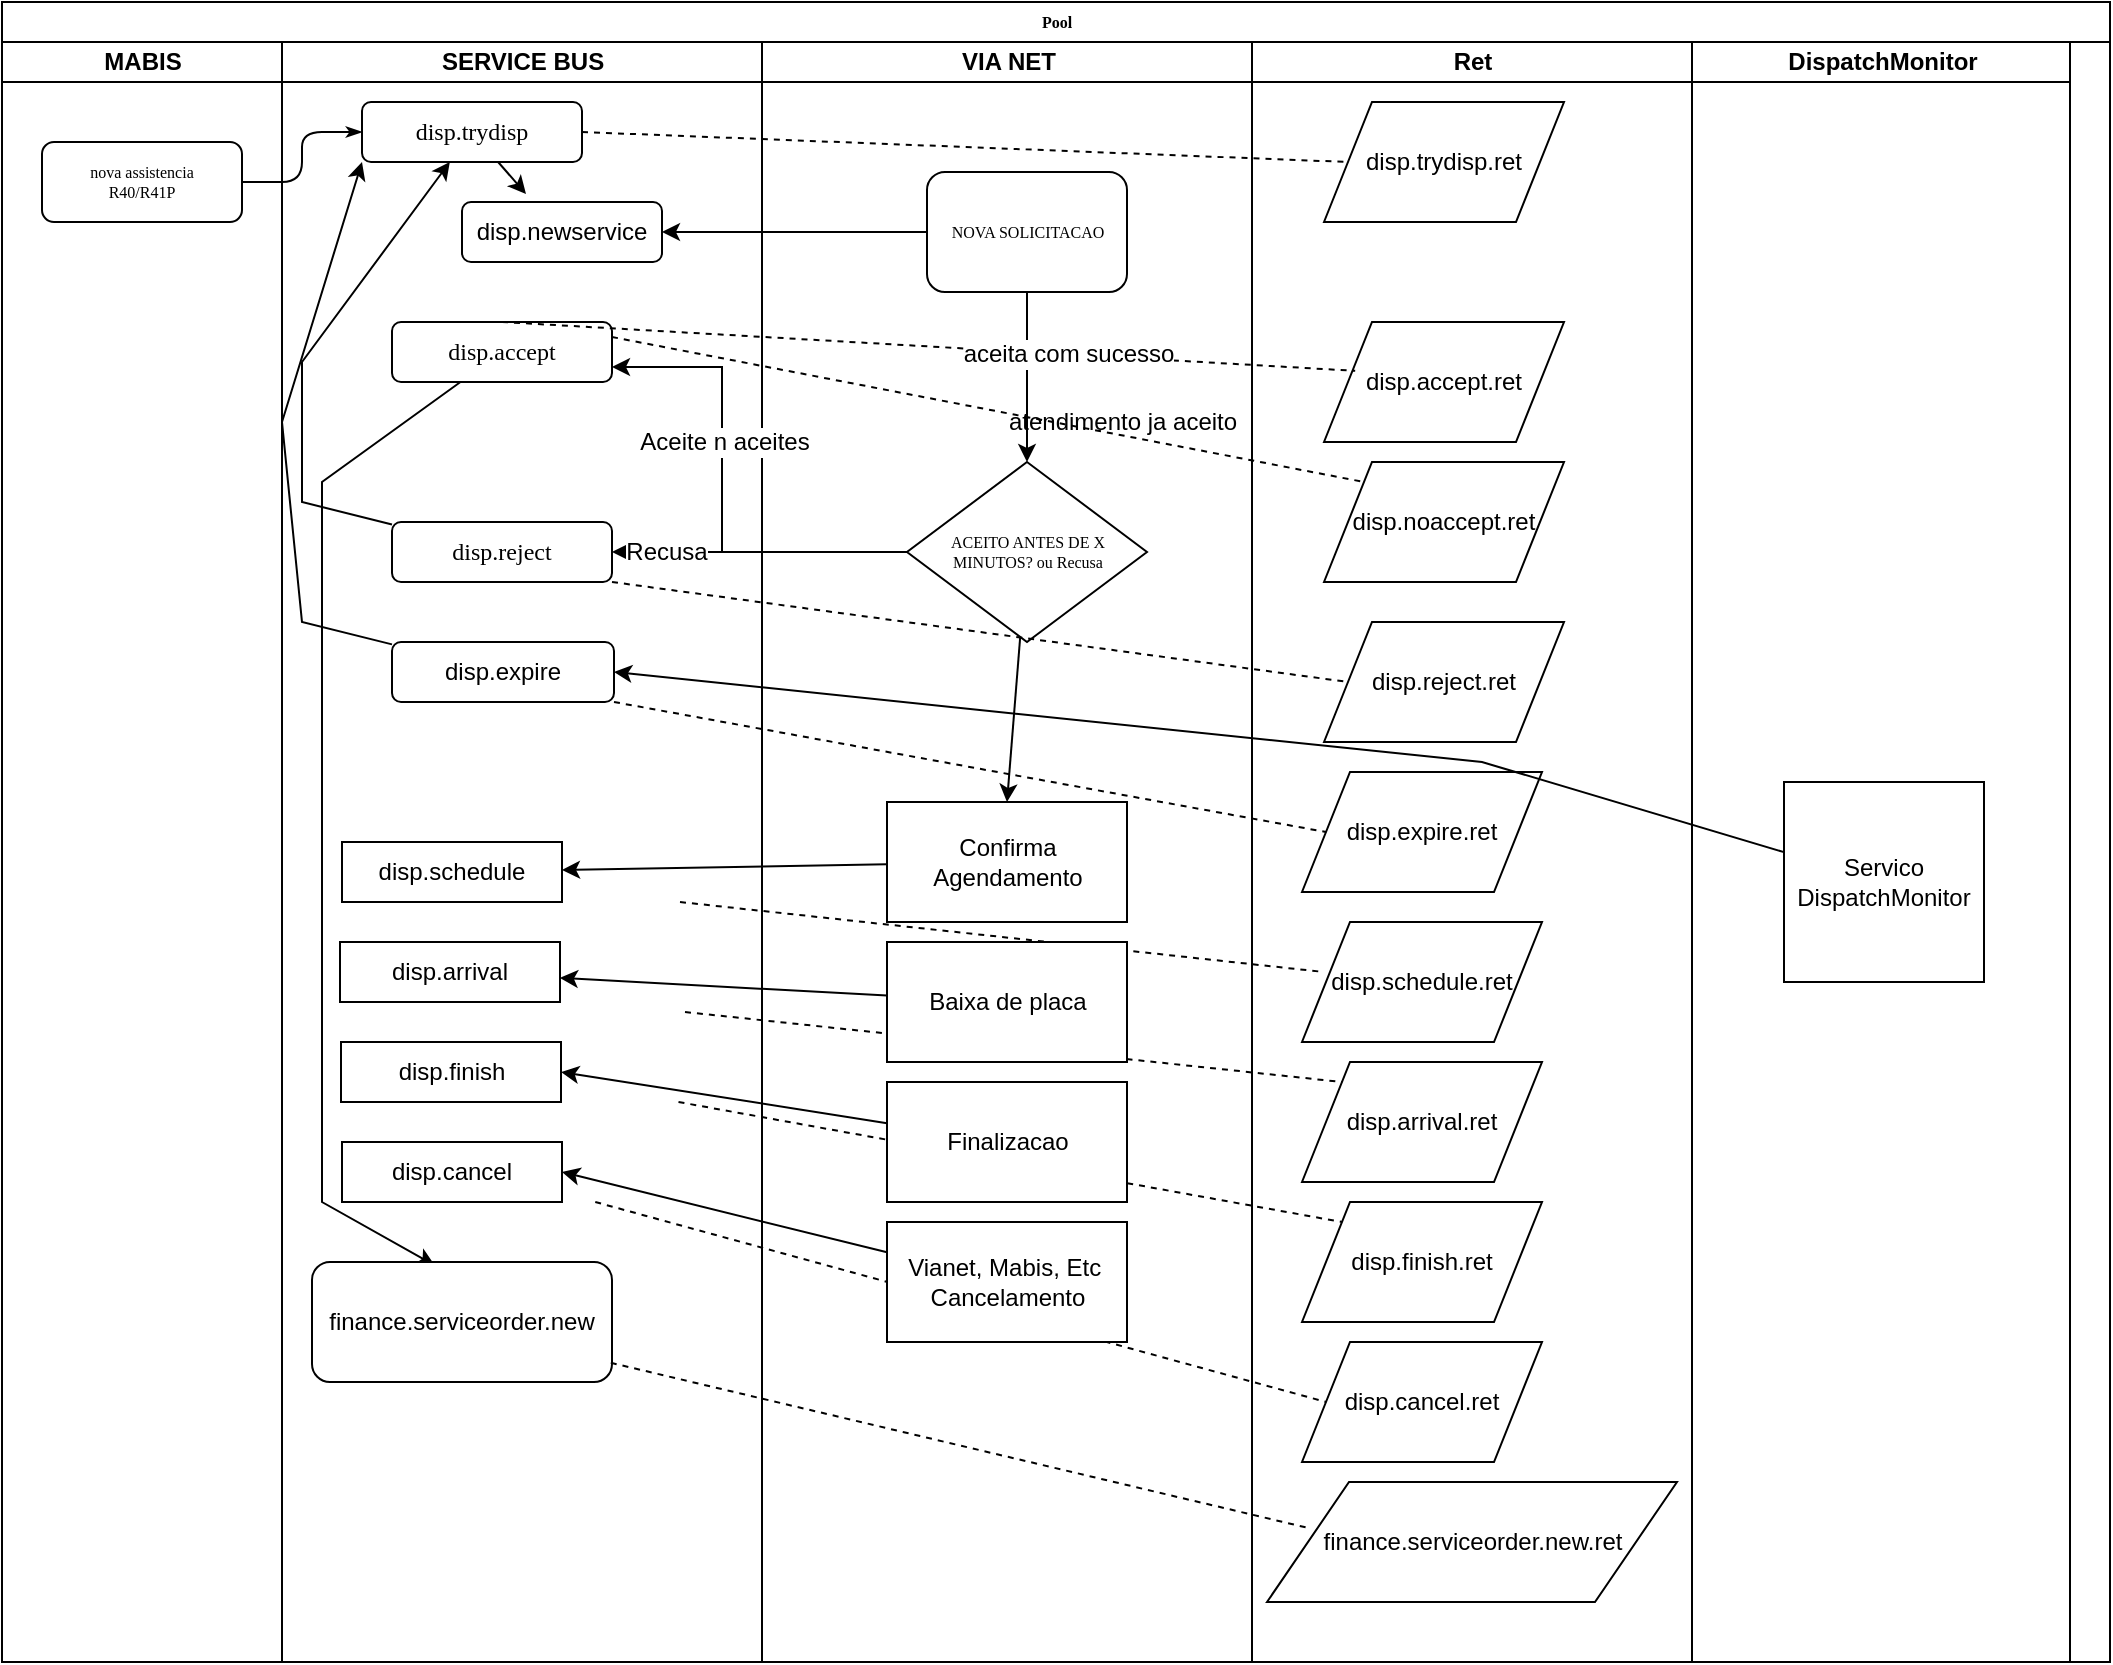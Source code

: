 <mxfile version="12.5.6" type="github" pages="2">
  <diagram name="Fluxo Dispatch" id="74e2e168-ea6b-b213-b513-2b3c1d86103e">
    <mxGraphModel dx="1108" dy="450" grid="1" gridSize="10" guides="1" tooltips="1" connect="1" arrows="1" fold="1" page="1" pageScale="1" pageWidth="1100" pageHeight="850" background="#ffffff" math="0" shadow="0">
      <root>
        <mxCell id="0"/>
        <mxCell id="1" parent="0"/>
        <mxCell id="i73kVnWp1QOreGrYNFan-1" value="Pool" style="swimlane;html=1;childLayout=stackLayout;startSize=20;rounded=0;shadow=0;labelBackgroundColor=none;strokeWidth=1;fontFamily=Verdana;fontSize=8;align=center;" vertex="1" parent="1">
          <mxGeometry x="20" y="10" width="1054" height="830" as="geometry"/>
        </mxCell>
        <mxCell id="i73kVnWp1QOreGrYNFan-2" value="MABIS" style="swimlane;html=1;startSize=20;" vertex="1" parent="i73kVnWp1QOreGrYNFan-1">
          <mxGeometry y="20" width="140" height="810" as="geometry"/>
        </mxCell>
        <mxCell id="i73kVnWp1QOreGrYNFan-3" value="nova assistencia&lt;br&gt;R40/R41P" style="rounded=1;whiteSpace=wrap;html=1;shadow=0;labelBackgroundColor=none;strokeWidth=1;fontFamily=Verdana;fontSize=8;align=center;" vertex="1" parent="i73kVnWp1QOreGrYNFan-2">
          <mxGeometry x="20" y="50" width="100" height="40" as="geometry"/>
        </mxCell>
        <mxCell id="i73kVnWp1QOreGrYNFan-4" style="edgeStyle=orthogonalEdgeStyle;rounded=1;html=1;labelBackgroundColor=none;startArrow=none;startFill=0;startSize=5;endArrow=classicThin;endFill=1;endSize=5;jettySize=auto;orthogonalLoop=1;strokeWidth=1;fontFamily=Verdana;fontSize=8" edge="1" parent="i73kVnWp1QOreGrYNFan-1" source="i73kVnWp1QOreGrYNFan-3" target="i73kVnWp1QOreGrYNFan-7">
          <mxGeometry relative="1" as="geometry"/>
        </mxCell>
        <mxCell id="i73kVnWp1QOreGrYNFan-5" value="SERVICE BUS" style="swimlane;html=1;startSize=20;" vertex="1" parent="i73kVnWp1QOreGrYNFan-1">
          <mxGeometry x="140" y="20" width="240" height="810" as="geometry"/>
        </mxCell>
        <mxCell id="i73kVnWp1QOreGrYNFan-6" value="" style="edgeStyle=none;rounded=0;orthogonalLoop=1;jettySize=auto;html=1;entryX=0.32;entryY=-0.133;entryDx=0;entryDy=0;entryPerimeter=0;" edge="1" parent="i73kVnWp1QOreGrYNFan-5" source="i73kVnWp1QOreGrYNFan-7" target="i73kVnWp1QOreGrYNFan-14">
          <mxGeometry relative="1" as="geometry"/>
        </mxCell>
        <mxCell id="i73kVnWp1QOreGrYNFan-7" value="&lt;font style=&quot;font-size: 12px&quot;&gt;disp.trydisp&lt;/font&gt;" style="rounded=1;whiteSpace=wrap;html=1;shadow=0;labelBackgroundColor=none;strokeWidth=1;fontFamily=Verdana;fontSize=8;align=center;" vertex="1" parent="i73kVnWp1QOreGrYNFan-5">
          <mxGeometry x="40" y="30" width="110" height="30" as="geometry"/>
        </mxCell>
        <mxCell id="i73kVnWp1QOreGrYNFan-8" style="edgeStyle=none;rounded=0;orthogonalLoop=1;jettySize=auto;html=1;" edge="1" parent="i73kVnWp1QOreGrYNFan-5" source="i73kVnWp1QOreGrYNFan-9" target="i73kVnWp1QOreGrYNFan-7">
          <mxGeometry relative="1" as="geometry">
            <Array as="points">
              <mxPoint x="10" y="230"/>
              <mxPoint x="10" y="160"/>
            </Array>
          </mxGeometry>
        </mxCell>
        <mxCell id="i73kVnWp1QOreGrYNFan-9" value="&lt;font style=&quot;font-size: 12px&quot;&gt;disp.reject&lt;br&gt;&lt;/font&gt;" style="rounded=1;whiteSpace=wrap;html=1;shadow=0;labelBackgroundColor=none;strokeWidth=1;fontFamily=Verdana;fontSize=8;align=center;" vertex="1" parent="i73kVnWp1QOreGrYNFan-5">
          <mxGeometry x="55" y="240" width="110" height="30" as="geometry"/>
        </mxCell>
        <mxCell id="i73kVnWp1QOreGrYNFan-10" style="edgeStyle=none;rounded=0;orthogonalLoop=1;jettySize=auto;html=1;entryX=0;entryY=1;entryDx=0;entryDy=0;" edge="1" parent="i73kVnWp1QOreGrYNFan-5" source="i73kVnWp1QOreGrYNFan-11" target="i73kVnWp1QOreGrYNFan-7">
          <mxGeometry relative="1" as="geometry">
            <Array as="points">
              <mxPoint x="10" y="290"/>
              <mxPoint y="190"/>
            </Array>
          </mxGeometry>
        </mxCell>
        <mxCell id="i73kVnWp1QOreGrYNFan-11" value="disp.expire" style="rounded=1;whiteSpace=wrap;html=1;" vertex="1" parent="i73kVnWp1QOreGrYNFan-5">
          <mxGeometry x="55" y="300" width="111" height="30" as="geometry"/>
        </mxCell>
        <mxCell id="i73kVnWp1QOreGrYNFan-12" style="edgeStyle=none;rounded=0;orthogonalLoop=1;jettySize=auto;html=1;entryX=0.409;entryY=0.027;entryDx=0;entryDy=0;entryPerimeter=0;" edge="1" parent="i73kVnWp1QOreGrYNFan-5" source="i73kVnWp1QOreGrYNFan-13" target="i73kVnWp1QOreGrYNFan-19">
          <mxGeometry relative="1" as="geometry">
            <Array as="points">
              <mxPoint x="20" y="220"/>
              <mxPoint x="20" y="580"/>
            </Array>
          </mxGeometry>
        </mxCell>
        <mxCell id="i73kVnWp1QOreGrYNFan-13" value="&lt;font style=&quot;font-size: 12px&quot;&gt;disp.accept&lt;/font&gt;" style="rounded=1;whiteSpace=wrap;html=1;shadow=0;labelBackgroundColor=none;strokeWidth=1;fontFamily=Verdana;fontSize=8;align=center;" vertex="1" parent="i73kVnWp1QOreGrYNFan-5">
          <mxGeometry x="55" y="140" width="110" height="30" as="geometry"/>
        </mxCell>
        <mxCell id="i73kVnWp1QOreGrYNFan-14" value="disp.newservice" style="rounded=1;whiteSpace=wrap;html=1;" vertex="1" parent="i73kVnWp1QOreGrYNFan-5">
          <mxGeometry x="90" y="80" width="100" height="30" as="geometry"/>
        </mxCell>
        <mxCell id="i73kVnWp1QOreGrYNFan-15" value="disp.schedule" style="rounded=0;whiteSpace=wrap;html=1;" vertex="1" parent="i73kVnWp1QOreGrYNFan-5">
          <mxGeometry x="30" y="400" width="110" height="30" as="geometry"/>
        </mxCell>
        <mxCell id="i73kVnWp1QOreGrYNFan-16" value="disp.arrival" style="rounded=0;whiteSpace=wrap;html=1;" vertex="1" parent="i73kVnWp1QOreGrYNFan-5">
          <mxGeometry x="29" y="450" width="110" height="30" as="geometry"/>
        </mxCell>
        <mxCell id="i73kVnWp1QOreGrYNFan-17" value="disp.finish" style="rounded=0;whiteSpace=wrap;html=1;" vertex="1" parent="i73kVnWp1QOreGrYNFan-5">
          <mxGeometry x="29.5" y="500" width="110" height="30" as="geometry"/>
        </mxCell>
        <mxCell id="i73kVnWp1QOreGrYNFan-18" value="disp.cancel" style="rounded=0;whiteSpace=wrap;html=1;" vertex="1" parent="i73kVnWp1QOreGrYNFan-5">
          <mxGeometry x="30" y="550" width="110" height="30" as="geometry"/>
        </mxCell>
        <mxCell id="i73kVnWp1QOreGrYNFan-19" value="finance.serviceorder.new" style="rounded=1;whiteSpace=wrap;html=1;" vertex="1" parent="i73kVnWp1QOreGrYNFan-5">
          <mxGeometry x="15" y="610" width="150" height="60" as="geometry"/>
        </mxCell>
        <mxCell id="i73kVnWp1QOreGrYNFan-20" value="" style="endArrow=none;dashed=1;html=1;exitX=1;exitY=1;exitDx=0;exitDy=0;entryX=0;entryY=0.5;entryDx=0;entryDy=0;" edge="1" parent="i73kVnWp1QOreGrYNFan-1" target="i73kVnWp1QOreGrYNFan-48">
          <mxGeometry width="50" height="50" relative="1" as="geometry">
            <mxPoint x="296.63" y="600" as="sourcePoint"/>
            <mxPoint x="628.38" y="660" as="targetPoint"/>
          </mxGeometry>
        </mxCell>
        <mxCell id="i73kVnWp1QOreGrYNFan-21" value="VIA NET" style="swimlane;html=1;startSize=20;" vertex="1" parent="i73kVnWp1QOreGrYNFan-1">
          <mxGeometry x="380" y="20" width="245" height="810" as="geometry"/>
        </mxCell>
        <mxCell id="i73kVnWp1QOreGrYNFan-22" value="" style="edgeStyle=orthogonalEdgeStyle;rounded=0;orthogonalLoop=1;jettySize=auto;html=1;" edge="1" parent="i73kVnWp1QOreGrYNFan-21" source="i73kVnWp1QOreGrYNFan-23" target="i73kVnWp1QOreGrYNFan-25">
          <mxGeometry relative="1" as="geometry"/>
        </mxCell>
        <mxCell id="i73kVnWp1QOreGrYNFan-23" value="NOVA SOLICITACAO" style="rounded=1;whiteSpace=wrap;html=1;shadow=0;labelBackgroundColor=none;strokeWidth=1;fontFamily=Verdana;fontSize=8;align=center;" vertex="1" parent="i73kVnWp1QOreGrYNFan-21">
          <mxGeometry x="82.5" y="65" width="100" height="60" as="geometry"/>
        </mxCell>
        <mxCell id="i73kVnWp1QOreGrYNFan-24" style="edgeStyle=none;rounded=0;orthogonalLoop=1;jettySize=auto;html=1;entryX=0.5;entryY=0;entryDx=0;entryDy=0;" edge="1" parent="i73kVnWp1QOreGrYNFan-21" source="i73kVnWp1QOreGrYNFan-25" target="i73kVnWp1QOreGrYNFan-33">
          <mxGeometry relative="1" as="geometry"/>
        </mxCell>
        <mxCell id="i73kVnWp1QOreGrYNFan-25" value="ACEITO ANTES DE X MINUTOS? ou Recusa" style="rhombus;whiteSpace=wrap;html=1;rounded=0;shadow=0;labelBackgroundColor=none;strokeWidth=1;fontFamily=Verdana;fontSize=8;align=center;" vertex="1" parent="i73kVnWp1QOreGrYNFan-21">
          <mxGeometry x="72.5" y="210" width="120" height="90" as="geometry"/>
        </mxCell>
        <mxCell id="i73kVnWp1QOreGrYNFan-26" value="atendimento ja aceito" style="text;html=1;align=center;verticalAlign=middle;resizable=0;points=[];autosize=1;" vertex="1" parent="i73kVnWp1QOreGrYNFan-21">
          <mxGeometry x="115" y="180" width="130" height="20" as="geometry"/>
        </mxCell>
        <mxCell id="i73kVnWp1QOreGrYNFan-27" value="Vianet, Mabis, Etc&amp;nbsp;&lt;br&gt;Cancelamento" style="rounded=0;whiteSpace=wrap;html=1;" vertex="1" parent="i73kVnWp1QOreGrYNFan-21">
          <mxGeometry x="62.5" y="590" width="120" height="60" as="geometry"/>
        </mxCell>
        <mxCell id="i73kVnWp1QOreGrYNFan-28" value="" style="endArrow=none;dashed=1;html=1;exitX=1;exitY=1;exitDx=0;exitDy=0;entryX=0;entryY=0.5;entryDx=0;entryDy=0;" edge="1" parent="i73kVnWp1QOreGrYNFan-21">
          <mxGeometry width="50" height="50" relative="1" as="geometry">
            <mxPoint x="-41" y="430" as="sourcePoint"/>
            <mxPoint x="281" y="465" as="targetPoint"/>
          </mxGeometry>
        </mxCell>
        <mxCell id="i73kVnWp1QOreGrYNFan-29" value="" style="endArrow=none;dashed=1;html=1;exitX=1;exitY=1;exitDx=0;exitDy=0;entryX=0;entryY=0;entryDx=0;entryDy=0;" edge="1" parent="i73kVnWp1QOreGrYNFan-21" target="i73kVnWp1QOreGrYNFan-46">
          <mxGeometry width="50" height="50" relative="1" as="geometry">
            <mxPoint x="-38.5" y="485" as="sourcePoint"/>
            <mxPoint x="283.5" y="520" as="targetPoint"/>
          </mxGeometry>
        </mxCell>
        <mxCell id="i73kVnWp1QOreGrYNFan-30" value="" style="endArrow=none;dashed=1;html=1;exitX=1;exitY=1;exitDx=0;exitDy=0;entryX=0;entryY=0;entryDx=0;entryDy=0;" edge="1" parent="i73kVnWp1QOreGrYNFan-21" target="i73kVnWp1QOreGrYNFan-47">
          <mxGeometry width="50" height="50" relative="1" as="geometry">
            <mxPoint x="-41.75" y="530" as="sourcePoint"/>
            <mxPoint x="286.75" y="565" as="targetPoint"/>
          </mxGeometry>
        </mxCell>
        <mxCell id="i73kVnWp1QOreGrYNFan-31" value="Finalizacao" style="rounded=0;whiteSpace=wrap;html=1;" vertex="1" parent="i73kVnWp1QOreGrYNFan-21">
          <mxGeometry x="62.5" y="520" width="120" height="60" as="geometry"/>
        </mxCell>
        <mxCell id="i73kVnWp1QOreGrYNFan-32" value="Baixa de placa" style="rounded=0;whiteSpace=wrap;html=1;" vertex="1" parent="i73kVnWp1QOreGrYNFan-21">
          <mxGeometry x="62.5" y="450" width="120" height="60" as="geometry"/>
        </mxCell>
        <mxCell id="i73kVnWp1QOreGrYNFan-33" value="Confirma Agendamento" style="rounded=0;whiteSpace=wrap;html=1;" vertex="1" parent="i73kVnWp1QOreGrYNFan-21">
          <mxGeometry x="62.5" y="380" width="120" height="60" as="geometry"/>
        </mxCell>
        <mxCell id="i73kVnWp1QOreGrYNFan-34" value="" style="endArrow=none;dashed=1;html=1;entryX=0;entryY=0.5;entryDx=0;entryDy=0;exitX=1;exitY=0.5;exitDx=0;exitDy=0;" edge="1" parent="i73kVnWp1QOreGrYNFan-1" source="i73kVnWp1QOreGrYNFan-7" target="i73kVnWp1QOreGrYNFan-40">
          <mxGeometry width="50" height="50" relative="1" as="geometry">
            <mxPoint x="400" y="110" as="sourcePoint"/>
            <mxPoint x="450" y="60" as="targetPoint"/>
          </mxGeometry>
        </mxCell>
        <mxCell id="i73kVnWp1QOreGrYNFan-35" style="edgeStyle=orthogonalEdgeStyle;rounded=0;orthogonalLoop=1;jettySize=auto;html=1;entryX=1;entryY=0.75;entryDx=0;entryDy=0;" edge="1" parent="i73kVnWp1QOreGrYNFan-1" source="i73kVnWp1QOreGrYNFan-25" target="i73kVnWp1QOreGrYNFan-13">
          <mxGeometry relative="1" as="geometry">
            <Array as="points">
              <mxPoint x="360" y="275"/>
              <mxPoint x="360" y="182"/>
            </Array>
          </mxGeometry>
        </mxCell>
        <mxCell id="i73kVnWp1QOreGrYNFan-36" value="Aceite n aceites" style="text;html=1;align=center;verticalAlign=middle;resizable=0;points=[];labelBackgroundColor=#ffffff;" vertex="1" connectable="0" parent="i73kVnWp1QOreGrYNFan-35">
          <mxGeometry x="0.23" y="-1" relative="1" as="geometry">
            <mxPoint as="offset"/>
          </mxGeometry>
        </mxCell>
        <mxCell id="i73kVnWp1QOreGrYNFan-37" style="edgeStyle=orthogonalEdgeStyle;rounded=0;orthogonalLoop=1;jettySize=auto;html=1;entryX=1;entryY=0.5;entryDx=0;entryDy=0;" edge="1" parent="i73kVnWp1QOreGrYNFan-1" source="i73kVnWp1QOreGrYNFan-25" target="i73kVnWp1QOreGrYNFan-9">
          <mxGeometry relative="1" as="geometry"/>
        </mxCell>
        <mxCell id="i73kVnWp1QOreGrYNFan-38" value="Recusa" style="text;html=1;align=center;verticalAlign=middle;resizable=0;points=[];labelBackgroundColor=#ffffff;" vertex="1" connectable="0" parent="i73kVnWp1QOreGrYNFan-37">
          <mxGeometry x="0.182" relative="1" as="geometry">
            <mxPoint x="-33.47" y="-0.25" as="offset"/>
          </mxGeometry>
        </mxCell>
        <mxCell id="i73kVnWp1QOreGrYNFan-39" value="Ret" style="swimlane;html=1;startSize=20;" vertex="1" parent="i73kVnWp1QOreGrYNFan-1">
          <mxGeometry x="625" y="20" width="220" height="810" as="geometry"/>
        </mxCell>
        <mxCell id="i73kVnWp1QOreGrYNFan-40" value="disp.trydisp.ret" style="shape=parallelogram;perimeter=parallelogramPerimeter;whiteSpace=wrap;html=1;" vertex="1" parent="i73kVnWp1QOreGrYNFan-39">
          <mxGeometry x="36" y="30" width="120" height="60" as="geometry"/>
        </mxCell>
        <mxCell id="i73kVnWp1QOreGrYNFan-41" value="disp.accept.ret" style="shape=parallelogram;perimeter=parallelogramPerimeter;whiteSpace=wrap;html=1;" vertex="1" parent="i73kVnWp1QOreGrYNFan-39">
          <mxGeometry x="36" y="140" width="120" height="60" as="geometry"/>
        </mxCell>
        <mxCell id="i73kVnWp1QOreGrYNFan-42" value="disp.noaccept.ret" style="shape=parallelogram;perimeter=parallelogramPerimeter;whiteSpace=wrap;html=1;" vertex="1" parent="i73kVnWp1QOreGrYNFan-39">
          <mxGeometry x="36" y="210" width="120" height="60" as="geometry"/>
        </mxCell>
        <mxCell id="i73kVnWp1QOreGrYNFan-43" value="disp.reject.ret" style="shape=parallelogram;perimeter=parallelogramPerimeter;whiteSpace=wrap;html=1;" vertex="1" parent="i73kVnWp1QOreGrYNFan-39">
          <mxGeometry x="36" y="290" width="120" height="60" as="geometry"/>
        </mxCell>
        <mxCell id="i73kVnWp1QOreGrYNFan-44" value="disp.expire.ret" style="shape=parallelogram;perimeter=parallelogramPerimeter;whiteSpace=wrap;html=1;" vertex="1" parent="i73kVnWp1QOreGrYNFan-39">
          <mxGeometry x="25" y="365" width="120" height="60" as="geometry"/>
        </mxCell>
        <mxCell id="i73kVnWp1QOreGrYNFan-45" value="disp.schedule.ret" style="shape=parallelogram;perimeter=parallelogramPerimeter;whiteSpace=wrap;html=1;" vertex="1" parent="i73kVnWp1QOreGrYNFan-39">
          <mxGeometry x="25" y="440" width="120" height="60" as="geometry"/>
        </mxCell>
        <mxCell id="i73kVnWp1QOreGrYNFan-46" value="disp.arrival.ret" style="shape=parallelogram;perimeter=parallelogramPerimeter;whiteSpace=wrap;html=1;" vertex="1" parent="i73kVnWp1QOreGrYNFan-39">
          <mxGeometry x="25" y="510" width="120" height="60" as="geometry"/>
        </mxCell>
        <mxCell id="i73kVnWp1QOreGrYNFan-47" value="disp.finish.ret" style="shape=parallelogram;perimeter=parallelogramPerimeter;whiteSpace=wrap;html=1;" vertex="1" parent="i73kVnWp1QOreGrYNFan-39">
          <mxGeometry x="25" y="580" width="120" height="60" as="geometry"/>
        </mxCell>
        <mxCell id="i73kVnWp1QOreGrYNFan-48" value="disp.cancel.ret" style="shape=parallelogram;perimeter=parallelogramPerimeter;whiteSpace=wrap;html=1;" vertex="1" parent="i73kVnWp1QOreGrYNFan-39">
          <mxGeometry x="25" y="650" width="120" height="60" as="geometry"/>
        </mxCell>
        <mxCell id="i73kVnWp1QOreGrYNFan-49" value="finance.serviceorder.new.ret" style="shape=parallelogram;perimeter=parallelogramPerimeter;whiteSpace=wrap;html=1;" vertex="1" parent="i73kVnWp1QOreGrYNFan-39">
          <mxGeometry x="7.5" y="720" width="205" height="60" as="geometry"/>
        </mxCell>
        <mxCell id="i73kVnWp1QOreGrYNFan-50" value="DispatchMonitor" style="swimlane;html=1;startSize=20;" vertex="1" parent="i73kVnWp1QOreGrYNFan-1">
          <mxGeometry x="845" y="20" width="189" height="810" as="geometry"/>
        </mxCell>
        <mxCell id="i73kVnWp1QOreGrYNFan-51" value="Servico DispatchMonitor" style="whiteSpace=wrap;html=1;aspect=fixed;" vertex="1" parent="i73kVnWp1QOreGrYNFan-50">
          <mxGeometry x="46" y="370" width="100" height="100" as="geometry"/>
        </mxCell>
        <mxCell id="i73kVnWp1QOreGrYNFan-52" value="" style="endArrow=none;dashed=1;html=1;entryX=0.13;entryY=0.407;entryDx=0;entryDy=0;entryPerimeter=0;exitX=0.5;exitY=0;exitDx=0;exitDy=0;" edge="1" parent="i73kVnWp1QOreGrYNFan-1" source="i73kVnWp1QOreGrYNFan-13" target="i73kVnWp1QOreGrYNFan-41">
          <mxGeometry width="50" height="50" relative="1" as="geometry">
            <mxPoint x="381" y="209.58" as="sourcePoint"/>
            <mxPoint x="539" y="190.0" as="targetPoint"/>
          </mxGeometry>
        </mxCell>
        <mxCell id="i73kVnWp1QOreGrYNFan-53" value="aceita com sucesso" style="text;html=1;align=center;verticalAlign=middle;resizable=0;points=[];labelBackgroundColor=#ffffff;" vertex="1" connectable="0" parent="i73kVnWp1QOreGrYNFan-52">
          <mxGeometry x="0.324" relative="1" as="geometry">
            <mxPoint as="offset"/>
          </mxGeometry>
        </mxCell>
        <mxCell id="i73kVnWp1QOreGrYNFan-54" value="" style="endArrow=none;dashed=1;html=1;entryX=0;entryY=0;entryDx=0;entryDy=0;exitX=1;exitY=0.25;exitDx=0;exitDy=0;" edge="1" parent="i73kVnWp1QOreGrYNFan-1" source="i73kVnWp1QOreGrYNFan-13" target="i73kVnWp1QOreGrYNFan-42">
          <mxGeometry width="50" height="50" relative="1" as="geometry">
            <mxPoint x="490" y="250" as="sourcePoint"/>
            <mxPoint x="540" y="200" as="targetPoint"/>
          </mxGeometry>
        </mxCell>
        <mxCell id="i73kVnWp1QOreGrYNFan-55" value="" style="endArrow=none;dashed=1;html=1;exitX=1;exitY=1;exitDx=0;exitDy=0;entryX=0;entryY=0.5;entryDx=0;entryDy=0;" edge="1" parent="i73kVnWp1QOreGrYNFan-1" source="i73kVnWp1QOreGrYNFan-9" target="i73kVnWp1QOreGrYNFan-43">
          <mxGeometry width="50" height="50" relative="1" as="geometry">
            <mxPoint x="440" y="420" as="sourcePoint"/>
            <mxPoint x="490" y="370" as="targetPoint"/>
          </mxGeometry>
        </mxCell>
        <mxCell id="i73kVnWp1QOreGrYNFan-56" style="edgeStyle=none;rounded=0;orthogonalLoop=1;jettySize=auto;html=1;entryX=1;entryY=0.5;entryDx=0;entryDy=0;" edge="1" parent="i73kVnWp1QOreGrYNFan-1" source="i73kVnWp1QOreGrYNFan-51" target="i73kVnWp1QOreGrYNFan-11">
          <mxGeometry relative="1" as="geometry">
            <Array as="points">
              <mxPoint x="740" y="380"/>
            </Array>
          </mxGeometry>
        </mxCell>
        <mxCell id="i73kVnWp1QOreGrYNFan-57" value="" style="endArrow=none;dashed=1;html=1;exitX=1;exitY=1;exitDx=0;exitDy=0;entryX=0;entryY=0.5;entryDx=0;entryDy=0;" edge="1" parent="i73kVnWp1QOreGrYNFan-1" source="i73kVnWp1QOreGrYNFan-11" target="i73kVnWp1QOreGrYNFan-44">
          <mxGeometry width="50" height="50" relative="1" as="geometry">
            <mxPoint x="450" y="470" as="sourcePoint"/>
            <mxPoint x="500" y="420" as="targetPoint"/>
          </mxGeometry>
        </mxCell>
        <mxCell id="i73kVnWp1QOreGrYNFan-58" style="edgeStyle=none;rounded=0;orthogonalLoop=1;jettySize=auto;html=1;" edge="1" parent="i73kVnWp1QOreGrYNFan-1" source="i73kVnWp1QOreGrYNFan-33" target="i73kVnWp1QOreGrYNFan-15">
          <mxGeometry relative="1" as="geometry"/>
        </mxCell>
        <mxCell id="i73kVnWp1QOreGrYNFan-59" style="edgeStyle=none;rounded=0;orthogonalLoop=1;jettySize=auto;html=1;" edge="1" parent="i73kVnWp1QOreGrYNFan-1" source="i73kVnWp1QOreGrYNFan-32" target="i73kVnWp1QOreGrYNFan-16">
          <mxGeometry relative="1" as="geometry"/>
        </mxCell>
        <mxCell id="i73kVnWp1QOreGrYNFan-60" style="edgeStyle=none;rounded=0;orthogonalLoop=1;jettySize=auto;html=1;entryX=1;entryY=0.5;entryDx=0;entryDy=0;" edge="1" parent="i73kVnWp1QOreGrYNFan-1" source="i73kVnWp1QOreGrYNFan-31" target="i73kVnWp1QOreGrYNFan-17">
          <mxGeometry relative="1" as="geometry"/>
        </mxCell>
        <mxCell id="i73kVnWp1QOreGrYNFan-61" style="edgeStyle=none;rounded=0;orthogonalLoop=1;jettySize=auto;html=1;entryX=1;entryY=0.5;entryDx=0;entryDy=0;" edge="1" parent="i73kVnWp1QOreGrYNFan-1" source="i73kVnWp1QOreGrYNFan-27" target="i73kVnWp1QOreGrYNFan-18">
          <mxGeometry relative="1" as="geometry"/>
        </mxCell>
        <mxCell id="i73kVnWp1QOreGrYNFan-62" value="" style="endArrow=none;dashed=1;html=1;exitX=0.996;exitY=0.84;exitDx=0;exitDy=0;entryX=0.097;entryY=0.38;entryDx=0;entryDy=0;entryPerimeter=0;exitPerimeter=0;" edge="1" parent="i73kVnWp1QOreGrYNFan-1" source="i73kVnWp1QOreGrYNFan-19" target="i73kVnWp1QOreGrYNFan-49">
          <mxGeometry width="50" height="50" relative="1" as="geometry">
            <mxPoint x="320.0" y="670" as="sourcePoint"/>
            <mxPoint x="645.37" y="770" as="targetPoint"/>
          </mxGeometry>
        </mxCell>
        <mxCell id="i73kVnWp1QOreGrYNFan-63" style="edgeStyle=orthogonalEdgeStyle;rounded=0;orthogonalLoop=1;jettySize=auto;html=1;exitX=0;exitY=0.5;exitDx=0;exitDy=0;entryX=1;entryY=0.5;entryDx=0;entryDy=0;" edge="1" parent="i73kVnWp1QOreGrYNFan-1" source="i73kVnWp1QOreGrYNFan-23" target="i73kVnWp1QOreGrYNFan-14">
          <mxGeometry relative="1" as="geometry"/>
        </mxCell>
      </root>
    </mxGraphModel>
  </diagram>
  <diagram id="PYx4gIAmUXT8T4D9sgRm" name="Projetos e recursos">
        <mxGraphModel dx="3921" dy="3124" grid="1" gridSize="10" guides="1" tooltips="1" connect="1" arrows="1" fold="1" page="1" pageScale="1" pageWidth="1169" pageHeight="827" math="0" shadow="0">
            <root>
                <mxCell id="7LBnpX-7nwQ7NDqRXAh6-0"/>
                <mxCell id="7LBnpX-7nwQ7NDqRXAh6-1" parent="7LBnpX-7nwQ7NDqRXAh6-0"/>
                <mxCell id="7LBnpX-7nwQ7NDqRXAh6-16" value="" style="rounded=0;whiteSpace=wrap;html=1;" vertex="1" parent="7LBnpX-7nwQ7NDqRXAh6-1">
                    <mxGeometry x="-2320" y="-2370" width="830" height="530" as="geometry"/>
                  </mxCell>
                <mxCell id="7LBnpX-7nwQ7NDqRXAh6-2" value="MABIS.Shared.Bot.Integration" style="rounded=1;whiteSpace=wrap;html=1;" vertex="1" parent="7LBnpX-7nwQ7NDqRXAh6-1">
                    <mxGeometry x="-2280" y="-2290" width="240" height="60" as="geometry"/>
                  </mxCell>
                <mxCell id="7LBnpX-7nwQ7NDqRXAh6-3" value="MABIS.Shared.Configuration" style="rounded=1;whiteSpace=wrap;html=1;" vertex="1" parent="7LBnpX-7nwQ7NDqRXAh6-1">
                    <mxGeometry x="-2280" y="-2210" width="240" height="60" as="geometry"/>
                  </mxCell>
                <mxCell id="7LBnpX-7nwQ7NDqRXAh6-4" value="MABIS.Shared.Dashboards" style="rounded=1;whiteSpace=wrap;html=1;" vertex="1" parent="7LBnpX-7nwQ7NDqRXAh6-1">
                    <mxGeometry x="-2280" y="-2140" width="240" height="60" as="geometry"/>
                  </mxCell>
                <mxCell id="7LBnpX-7nwQ7NDqRXAh6-5" value="MABIS.Shared.Dispatch" style="rounded=1;whiteSpace=wrap;html=1;" vertex="1" parent="7LBnpX-7nwQ7NDqRXAh6-1">
                    <mxGeometry x="-2280" y="-2060" width="230" height="60" as="geometry"/>
                  </mxCell>
                <mxCell id="7LBnpX-7nwQ7NDqRXAh6-6" value="MABIS.Shared.FNOL" style="rounded=1;whiteSpace=wrap;html=1;" vertex="1" parent="7LBnpX-7nwQ7NDqRXAh6-1">
                    <mxGeometry x="-2280" y="-1980" width="230" height="60" as="geometry"/>
                  </mxCell>
                <mxCell id="7LBnpX-7nwQ7NDqRXAh6-7" value="MABIS.Shared.Framework" style="rounded=1;whiteSpace=wrap;html=1;" vertex="1" parent="7LBnpX-7nwQ7NDqRXAh6-1">
                    <mxGeometry x="-2010" y="-2290" width="230" height="60" as="geometry"/>
                  </mxCell>
                <mxCell id="7LBnpX-7nwQ7NDqRXAh6-9" value="MABIS.Shared.Integration" style="rounded=1;whiteSpace=wrap;html=1;" vertex="1" parent="7LBnpX-7nwQ7NDqRXAh6-1">
                    <mxGeometry x="-2010" y="-2210" width="230" height="60" as="geometry"/>
                  </mxCell>
                <mxCell id="7LBnpX-7nwQ7NDqRXAh6-10" value="MABIS.Shared.Localization" style="rounded=1;whiteSpace=wrap;html=1;" vertex="1" parent="7LBnpX-7nwQ7NDqRXAh6-1">
                    <mxGeometry x="-1450" y="-2190" width="230" height="60" as="geometry"/>
                  </mxCell>
                <mxCell id="7LBnpX-7nwQ7NDqRXAh6-11" value="MABIS.Shared.Log" style="rounded=1;whiteSpace=wrap;html=1;" vertex="1" parent="7LBnpX-7nwQ7NDqRXAh6-1">
                    <mxGeometry x="-2010" y="-2140" width="230" height="60" as="geometry"/>
                  </mxCell>
                <mxCell id="7LBnpX-7nwQ7NDqRXAh6-12" value="MABIS.Shared.Reflection" style="rounded=1;whiteSpace=wrap;html=1;" vertex="1" parent="7LBnpX-7nwQ7NDqRXAh6-1">
                    <mxGeometry x="-2010" y="-2060" width="230" height="60" as="geometry"/>
                  </mxCell>
                <mxCell id="7LBnpX-7nwQ7NDqRXAh6-13" value="MABIS.Shared.Validation" style="rounded=1;whiteSpace=wrap;html=1;" vertex="1" parent="7LBnpX-7nwQ7NDqRXAh6-1">
                    <mxGeometry x="-2010" y="-1980" width="230" height="60" as="geometry"/>
                  </mxCell>
                <mxCell id="7LBnpX-7nwQ7NDqRXAh6-14" value="MABIS.Shared.Web" style="rounded=1;whiteSpace=wrap;html=1;" vertex="1" parent="7LBnpX-7nwQ7NDqRXAh6-1">
                    <mxGeometry x="-1750" y="-2290" width="230" height="60" as="geometry"/>
                  </mxCell>
                <mxCell id="7LBnpX-7nwQ7NDqRXAh6-17" style="edgeStyle=orthogonalEdgeStyle;rounded=0;orthogonalLoop=1;jettySize=auto;html=1;" edge="1" parent="7LBnpX-7nwQ7NDqRXAh6-1" source="7LBnpX-7nwQ7NDqRXAh6-15" target="7LBnpX-7nwQ7NDqRXAh6-16">
                    <mxGeometry relative="1" as="geometry"/>
                  </mxCell>
                <mxCell id="7LBnpX-7nwQ7NDqRXAh6-15" value="&lt;font style=&quot;font-size: 36px&quot;&gt;Mabis.Infrastructure&lt;/font&gt;" style="rounded=1;whiteSpace=wrap;html=1;fillColor=#FF9933;" vertex="1" parent="7LBnpX-7nwQ7NDqRXAh6-1">
                    <mxGeometry x="-2100" y="-1760" width="390" height="70" as="geometry"/>
                  </mxCell>
                <mxCell id="7LBnpX-7nwQ7NDqRXAh6-18" value="&lt;font style=&quot;font-size: 36px&quot;&gt;Proposta de mudança&lt;/font&gt;" style="text;html=1;align=center;verticalAlign=middle;resizable=0;points=[];autosize=1;" vertex="1" parent="7LBnpX-7nwQ7NDqRXAh6-1">
                    <mxGeometry x="-2310" y="-2450" width="370" height="30" as="geometry"/>
                  </mxCell>
                <mxCell id="7LBnpX-7nwQ7NDqRXAh6-21" value="Localization deveria ir para área de serviços ou API." style="text;html=1;align=center;verticalAlign=middle;resizable=0;points=[];autosize=1;" vertex="1" parent="7LBnpX-7nwQ7NDqRXAh6-1">
                    <mxGeometry x="-1450" y="-2115" width="290" height="20" as="geometry"/>
                  </mxCell>
              </root>
          </mxGraphModel>
      </diagram>
</mxfile>
